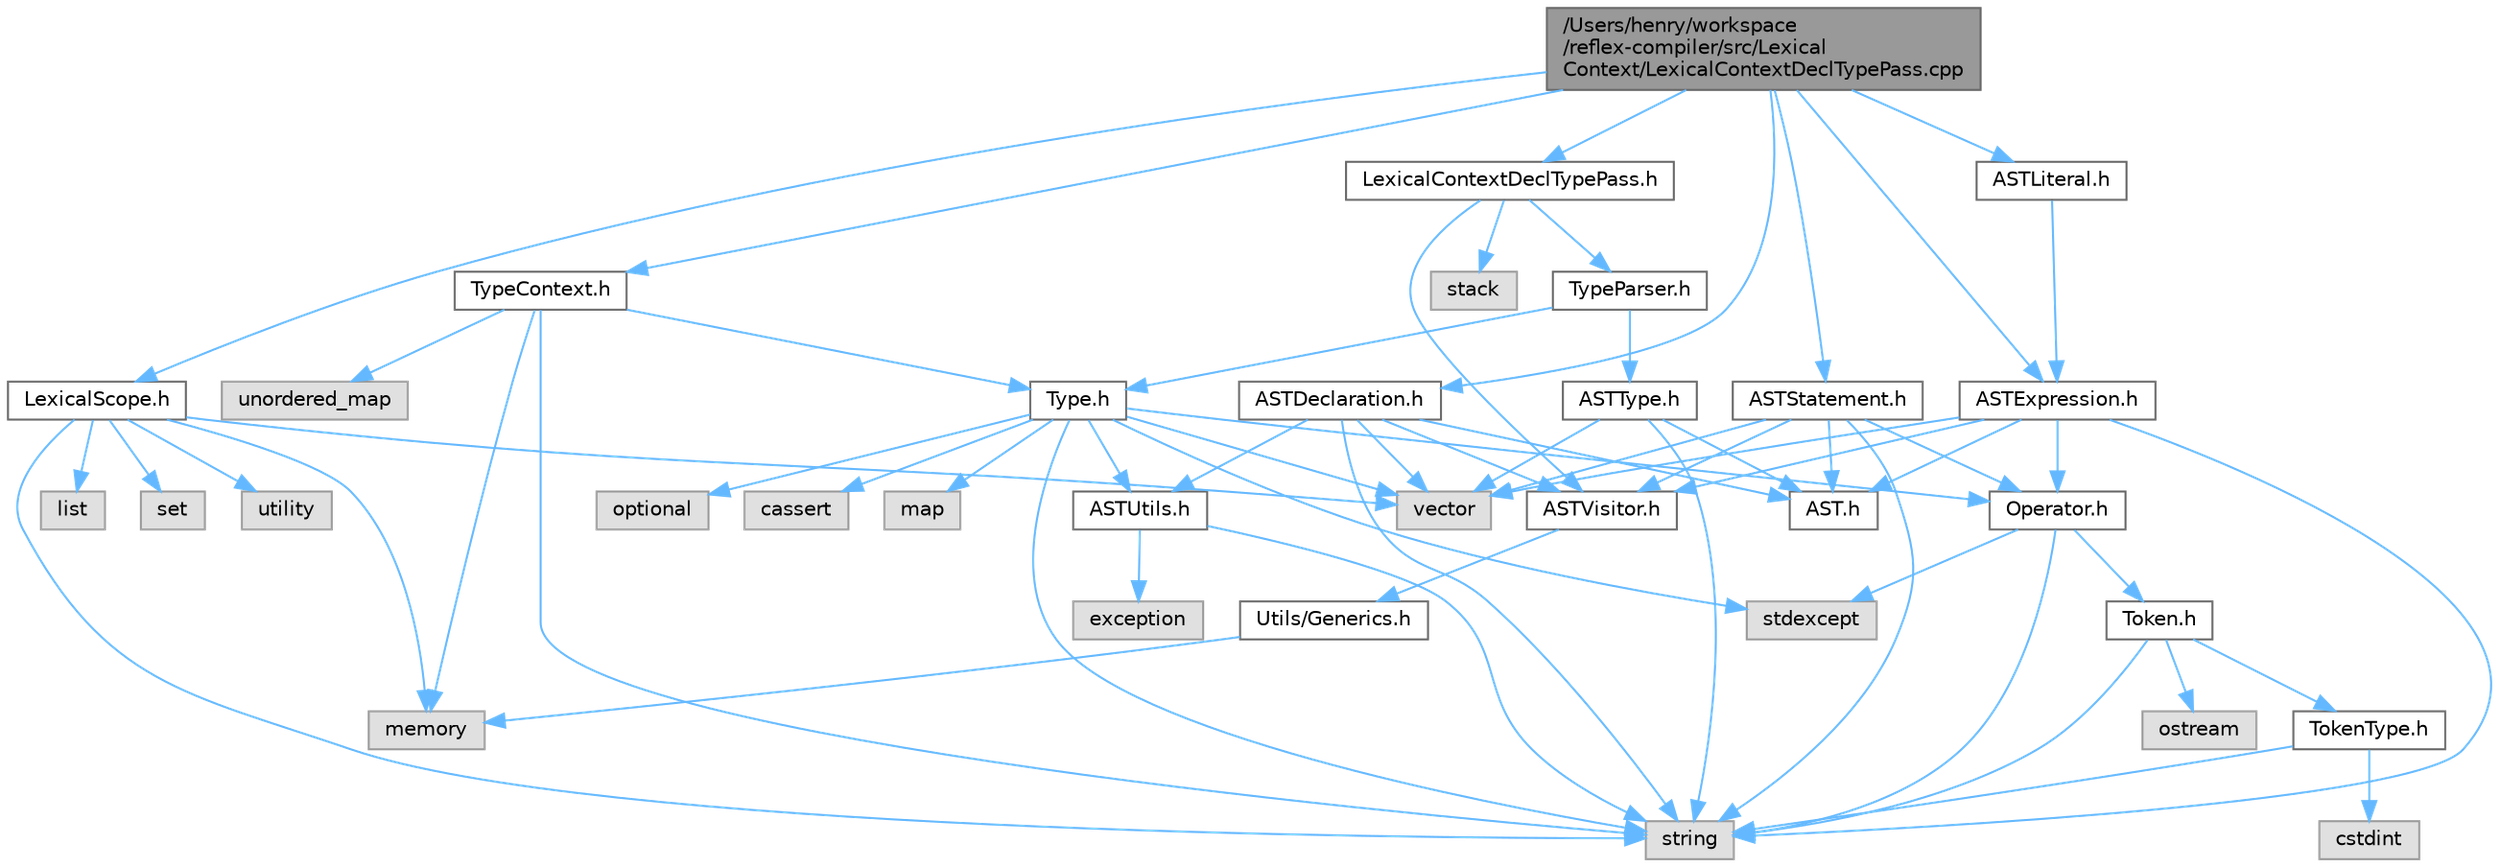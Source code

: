 digraph "/Users/henry/workspace/reflex-compiler/src/LexicalContext/LexicalContextDeclTypePass.cpp"
{
 // LATEX_PDF_SIZE
  bgcolor="transparent";
  edge [fontname=Helvetica,fontsize=10,labelfontname=Helvetica,labelfontsize=10];
  node [fontname=Helvetica,fontsize=10,shape=box,height=0.2,width=0.4];
  Node1 [id="Node000001",label="/Users/henry/workspace\l/reflex-compiler/src/Lexical\lContext/LexicalContextDeclTypePass.cpp",height=0.2,width=0.4,color="gray40", fillcolor="grey60", style="filled", fontcolor="black",tooltip=" "];
  Node1 -> Node2 [id="edge1_Node000001_Node000002",color="steelblue1",style="solid",tooltip=" "];
  Node2 [id="Node000002",label="LexicalContextDeclTypePass.h",height=0.2,width=0.4,color="grey40", fillcolor="white", style="filled",URL="$LexicalContextDeclTypePass_8h.html",tooltip=" "];
  Node2 -> Node3 [id="edge2_Node000002_Node000003",color="steelblue1",style="solid",tooltip=" "];
  Node3 [id="Node000003",label="stack",height=0.2,width=0.4,color="grey60", fillcolor="#E0E0E0", style="filled",tooltip=" "];
  Node2 -> Node4 [id="edge3_Node000002_Node000004",color="steelblue1",style="solid",tooltip=" "];
  Node4 [id="Node000004",label="ASTVisitor.h",height=0.2,width=0.4,color="grey40", fillcolor="white", style="filled",URL="$ASTVisitor_8h.html",tooltip=" "];
  Node4 -> Node5 [id="edge4_Node000004_Node000005",color="steelblue1",style="solid",tooltip=" "];
  Node5 [id="Node000005",label="Utils/Generics.h",height=0.2,width=0.4,color="grey40", fillcolor="white", style="filled",URL="$Generics_8h.html",tooltip=" "];
  Node5 -> Node6 [id="edge5_Node000005_Node000006",color="steelblue1",style="solid",tooltip=" "];
  Node6 [id="Node000006",label="memory",height=0.2,width=0.4,color="grey60", fillcolor="#E0E0E0", style="filled",tooltip=" "];
  Node2 -> Node7 [id="edge6_Node000002_Node000007",color="steelblue1",style="solid",tooltip=" "];
  Node7 [id="Node000007",label="TypeParser.h",height=0.2,width=0.4,color="grey40", fillcolor="white", style="filled",URL="$TypeParser_8h.html",tooltip=" "];
  Node7 -> Node8 [id="edge7_Node000007_Node000008",color="steelblue1",style="solid",tooltip=" "];
  Node8 [id="Node000008",label="Type.h",height=0.2,width=0.4,color="grey40", fillcolor="white", style="filled",URL="$Type_8h.html",tooltip=" "];
  Node8 -> Node9 [id="edge8_Node000008_Node000009",color="steelblue1",style="solid",tooltip=" "];
  Node9 [id="Node000009",label="string",height=0.2,width=0.4,color="grey60", fillcolor="#E0E0E0", style="filled",tooltip=" "];
  Node8 -> Node10 [id="edge9_Node000008_Node000010",color="steelblue1",style="solid",tooltip=" "];
  Node10 [id="Node000010",label="vector",height=0.2,width=0.4,color="grey60", fillcolor="#E0E0E0", style="filled",tooltip=" "];
  Node8 -> Node11 [id="edge10_Node000008_Node000011",color="steelblue1",style="solid",tooltip=" "];
  Node11 [id="Node000011",label="optional",height=0.2,width=0.4,color="grey60", fillcolor="#E0E0E0", style="filled",tooltip=" "];
  Node8 -> Node12 [id="edge11_Node000008_Node000012",color="steelblue1",style="solid",tooltip=" "];
  Node12 [id="Node000012",label="cassert",height=0.2,width=0.4,color="grey60", fillcolor="#E0E0E0", style="filled",tooltip=" "];
  Node8 -> Node13 [id="edge12_Node000008_Node000013",color="steelblue1",style="solid",tooltip=" "];
  Node13 [id="Node000013",label="map",height=0.2,width=0.4,color="grey60", fillcolor="#E0E0E0", style="filled",tooltip=" "];
  Node8 -> Node14 [id="edge13_Node000008_Node000014",color="steelblue1",style="solid",tooltip=" "];
  Node14 [id="Node000014",label="stdexcept",height=0.2,width=0.4,color="grey60", fillcolor="#E0E0E0", style="filled",tooltip=" "];
  Node8 -> Node15 [id="edge14_Node000008_Node000015",color="steelblue1",style="solid",tooltip=" "];
  Node15 [id="Node000015",label="ASTUtils.h",height=0.2,width=0.4,color="grey40", fillcolor="white", style="filled",URL="$ASTUtils_8h.html",tooltip=" "];
  Node15 -> Node9 [id="edge15_Node000015_Node000009",color="steelblue1",style="solid",tooltip=" "];
  Node15 -> Node16 [id="edge16_Node000015_Node000016",color="steelblue1",style="solid",tooltip=" "];
  Node16 [id="Node000016",label="exception",height=0.2,width=0.4,color="grey60", fillcolor="#E0E0E0", style="filled",tooltip=" "];
  Node8 -> Node17 [id="edge17_Node000008_Node000017",color="steelblue1",style="solid",tooltip=" "];
  Node17 [id="Node000017",label="Operator.h",height=0.2,width=0.4,color="grey40", fillcolor="white", style="filled",URL="$Operator_8h.html",tooltip=" "];
  Node17 -> Node14 [id="edge18_Node000017_Node000014",color="steelblue1",style="solid",tooltip=" "];
  Node17 -> Node9 [id="edge19_Node000017_Node000009",color="steelblue1",style="solid",tooltip=" "];
  Node17 -> Node18 [id="edge20_Node000017_Node000018",color="steelblue1",style="solid",tooltip=" "];
  Node18 [id="Node000018",label="Token.h",height=0.2,width=0.4,color="grey40", fillcolor="white", style="filled",URL="$Token_8h.html",tooltip=" "];
  Node18 -> Node9 [id="edge21_Node000018_Node000009",color="steelblue1",style="solid",tooltip=" "];
  Node18 -> Node19 [id="edge22_Node000018_Node000019",color="steelblue1",style="solid",tooltip=" "];
  Node19 [id="Node000019",label="ostream",height=0.2,width=0.4,color="grey60", fillcolor="#E0E0E0", style="filled",tooltip=" "];
  Node18 -> Node20 [id="edge23_Node000018_Node000020",color="steelblue1",style="solid",tooltip=" "];
  Node20 [id="Node000020",label="TokenType.h",height=0.2,width=0.4,color="grey40", fillcolor="white", style="filled",URL="$TokenType_8h.html",tooltip=" "];
  Node20 -> Node9 [id="edge24_Node000020_Node000009",color="steelblue1",style="solid",tooltip=" "];
  Node20 -> Node21 [id="edge25_Node000020_Node000021",color="steelblue1",style="solid",tooltip=" "];
  Node21 [id="Node000021",label="cstdint",height=0.2,width=0.4,color="grey60", fillcolor="#E0E0E0", style="filled",tooltip=" "];
  Node7 -> Node22 [id="edge26_Node000007_Node000022",color="steelblue1",style="solid",tooltip=" "];
  Node22 [id="Node000022",label="ASTType.h",height=0.2,width=0.4,color="grey40", fillcolor="white", style="filled",URL="$ASTType_8h.html",tooltip=" "];
  Node22 -> Node23 [id="edge27_Node000022_Node000023",color="steelblue1",style="solid",tooltip=" "];
  Node23 [id="Node000023",label="AST.h",height=0.2,width=0.4,color="grey40", fillcolor="white", style="filled",URL="$AST_8h.html",tooltip=" "];
  Node22 -> Node9 [id="edge28_Node000022_Node000009",color="steelblue1",style="solid",tooltip=" "];
  Node22 -> Node10 [id="edge29_Node000022_Node000010",color="steelblue1",style="solid",tooltip=" "];
  Node1 -> Node24 [id="edge30_Node000001_Node000024",color="steelblue1",style="solid",tooltip=" "];
  Node24 [id="Node000024",label="LexicalScope.h",height=0.2,width=0.4,color="grey40", fillcolor="white", style="filled",URL="$LexicalScope_8h.html",tooltip=" "];
  Node24 -> Node9 [id="edge31_Node000024_Node000009",color="steelblue1",style="solid",tooltip=" "];
  Node24 -> Node25 [id="edge32_Node000024_Node000025",color="steelblue1",style="solid",tooltip=" "];
  Node25 [id="Node000025",label="set",height=0.2,width=0.4,color="grey60", fillcolor="#E0E0E0", style="filled",tooltip=" "];
  Node24 -> Node26 [id="edge33_Node000024_Node000026",color="steelblue1",style="solid",tooltip=" "];
  Node26 [id="Node000026",label="utility",height=0.2,width=0.4,color="grey60", fillcolor="#E0E0E0", style="filled",tooltip=" "];
  Node24 -> Node10 [id="edge34_Node000024_Node000010",color="steelblue1",style="solid",tooltip=" "];
  Node24 -> Node6 [id="edge35_Node000024_Node000006",color="steelblue1",style="solid",tooltip=" "];
  Node24 -> Node27 [id="edge36_Node000024_Node000027",color="steelblue1",style="solid",tooltip=" "];
  Node27 [id="Node000027",label="list",height=0.2,width=0.4,color="grey60", fillcolor="#E0E0E0", style="filled",tooltip=" "];
  Node1 -> Node28 [id="edge37_Node000001_Node000028",color="steelblue1",style="solid",tooltip=" "];
  Node28 [id="Node000028",label="TypeContext.h",height=0.2,width=0.4,color="grey40", fillcolor="white", style="filled",URL="$TypeContext_8h.html",tooltip=" "];
  Node28 -> Node8 [id="edge38_Node000028_Node000008",color="steelblue1",style="solid",tooltip=" "];
  Node28 -> Node9 [id="edge39_Node000028_Node000009",color="steelblue1",style="solid",tooltip=" "];
  Node28 -> Node29 [id="edge40_Node000028_Node000029",color="steelblue1",style="solid",tooltip=" "];
  Node29 [id="Node000029",label="unordered_map",height=0.2,width=0.4,color="grey60", fillcolor="#E0E0E0", style="filled",tooltip=" "];
  Node28 -> Node6 [id="edge41_Node000028_Node000006",color="steelblue1",style="solid",tooltip=" "];
  Node1 -> Node30 [id="edge42_Node000001_Node000030",color="steelblue1",style="solid",tooltip=" "];
  Node30 [id="Node000030",label="ASTDeclaration.h",height=0.2,width=0.4,color="grey40", fillcolor="white", style="filled",URL="$ASTDeclaration_8h.html",tooltip=" "];
  Node30 -> Node23 [id="edge43_Node000030_Node000023",color="steelblue1",style="solid",tooltip=" "];
  Node30 -> Node9 [id="edge44_Node000030_Node000009",color="steelblue1",style="solid",tooltip=" "];
  Node30 -> Node10 [id="edge45_Node000030_Node000010",color="steelblue1",style="solid",tooltip=" "];
  Node30 -> Node15 [id="edge46_Node000030_Node000015",color="steelblue1",style="solid",tooltip=" "];
  Node30 -> Node4 [id="edge47_Node000030_Node000004",color="steelblue1",style="solid",tooltip=" "];
  Node1 -> Node31 [id="edge48_Node000001_Node000031",color="steelblue1",style="solid",tooltip=" "];
  Node31 [id="Node000031",label="ASTStatement.h",height=0.2,width=0.4,color="grey40", fillcolor="white", style="filled",URL="$ASTStatement_8h.html",tooltip=" "];
  Node31 -> Node23 [id="edge49_Node000031_Node000023",color="steelblue1",style="solid",tooltip=" "];
  Node31 -> Node9 [id="edge50_Node000031_Node000009",color="steelblue1",style="solid",tooltip=" "];
  Node31 -> Node10 [id="edge51_Node000031_Node000010",color="steelblue1",style="solid",tooltip=" "];
  Node31 -> Node17 [id="edge52_Node000031_Node000017",color="steelblue1",style="solid",tooltip=" "];
  Node31 -> Node4 [id="edge53_Node000031_Node000004",color="steelblue1",style="solid",tooltip=" "];
  Node1 -> Node32 [id="edge54_Node000001_Node000032",color="steelblue1",style="solid",tooltip=" "];
  Node32 [id="Node000032",label="ASTExpression.h",height=0.2,width=0.4,color="grey40", fillcolor="white", style="filled",URL="$ASTExpression_8h.html",tooltip=" "];
  Node32 -> Node23 [id="edge55_Node000032_Node000023",color="steelblue1",style="solid",tooltip=" "];
  Node32 -> Node9 [id="edge56_Node000032_Node000009",color="steelblue1",style="solid",tooltip=" "];
  Node32 -> Node10 [id="edge57_Node000032_Node000010",color="steelblue1",style="solid",tooltip=" "];
  Node32 -> Node17 [id="edge58_Node000032_Node000017",color="steelblue1",style="solid",tooltip=" "];
  Node32 -> Node4 [id="edge59_Node000032_Node000004",color="steelblue1",style="solid",tooltip=" "];
  Node1 -> Node33 [id="edge60_Node000001_Node000033",color="steelblue1",style="solid",tooltip=" "];
  Node33 [id="Node000033",label="ASTLiteral.h",height=0.2,width=0.4,color="grey40", fillcolor="white", style="filled",URL="$ASTLiteral_8h.html",tooltip=" "];
  Node33 -> Node32 [id="edge61_Node000033_Node000032",color="steelblue1",style="solid",tooltip=" "];
}
